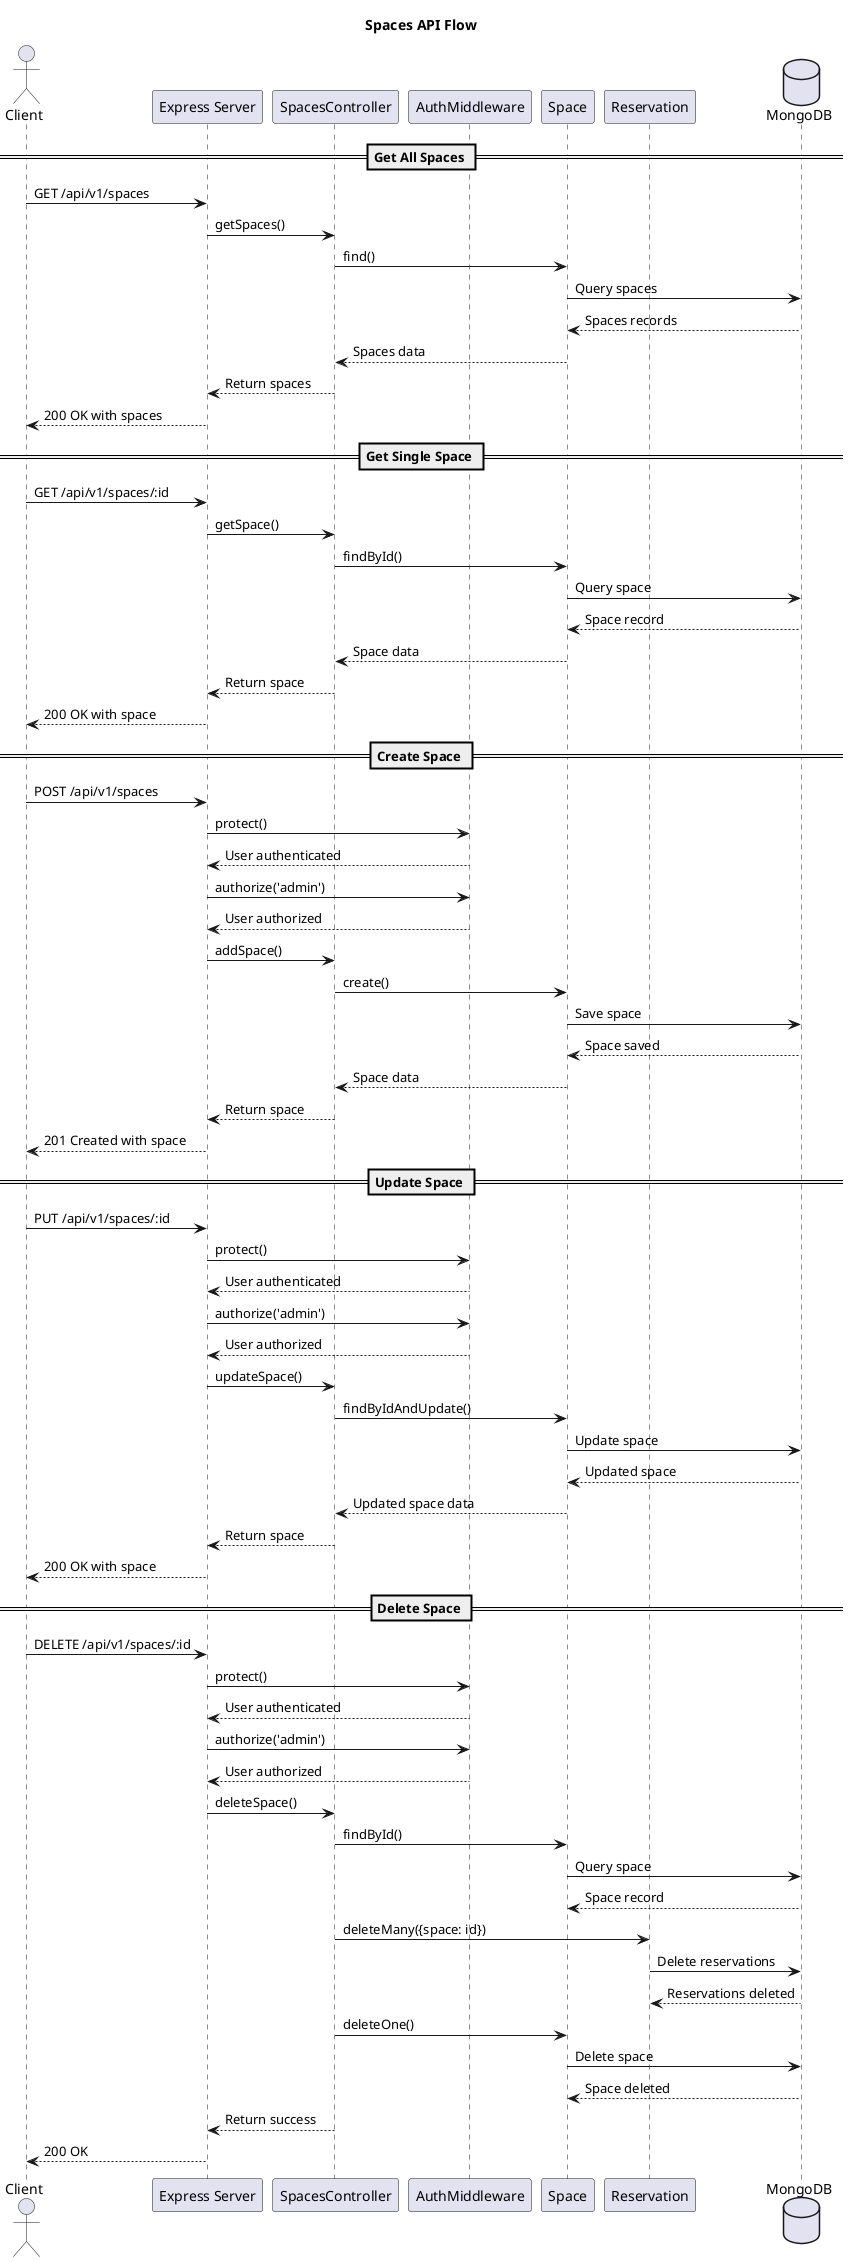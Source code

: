 @startuml Spaces Sequence

actor Client
participant "Express Server" as Server
participant SpacesController
participant AuthMiddleware
participant Space
participant Reservation
database MongoDB

title Spaces API Flow

== Get All Spaces ==
Client -> Server : GET /api/v1/spaces
Server -> SpacesController : getSpaces()
SpacesController -> Space : find()
Space -> MongoDB : Query spaces
MongoDB --> Space : Spaces records
Space --> SpacesController : Spaces data
SpacesController --> Server : Return spaces
Server --> Client : 200 OK with spaces

== Get Single Space ==
Client -> Server : GET /api/v1/spaces/:id
Server -> SpacesController : getSpace()
SpacesController -> Space : findById()
Space -> MongoDB : Query space
MongoDB --> Space : Space record
Space --> SpacesController : Space data
SpacesController --> Server : Return space
Server --> Client : 200 OK with space

== Create Space ==
Client -> Server : POST /api/v1/spaces
Server -> AuthMiddleware : protect()
AuthMiddleware --> Server : User authenticated
Server -> AuthMiddleware : authorize('admin')
AuthMiddleware --> Server : User authorized
Server -> SpacesController : addSpace()
SpacesController -> Space : create()
Space -> MongoDB : Save space
MongoDB --> Space : Space saved
Space --> SpacesController : Space data
SpacesController --> Server : Return space
Server --> Client : 201 Created with space

== Update Space ==
Client -> Server : PUT /api/v1/spaces/:id
Server -> AuthMiddleware : protect()
AuthMiddleware --> Server : User authenticated
Server -> AuthMiddleware : authorize('admin')
AuthMiddleware --> Server : User authorized
Server -> SpacesController : updateSpace()
SpacesController -> Space : findByIdAndUpdate()
Space -> MongoDB : Update space
MongoDB --> Space : Updated space
Space --> SpacesController : Updated space data
SpacesController --> Server : Return space
Server --> Client : 200 OK with space

== Delete Space ==
Client -> Server : DELETE /api/v1/spaces/:id
Server -> AuthMiddleware : protect()
AuthMiddleware --> Server : User authenticated
Server -> AuthMiddleware : authorize('admin')
AuthMiddleware --> Server : User authorized
Server -> SpacesController : deleteSpace()
SpacesController -> Space : findById()
Space -> MongoDB : Query space
MongoDB --> Space : Space record
SpacesController -> Reservation : deleteMany({space: id})
Reservation -> MongoDB : Delete reservations
MongoDB --> Reservation : Reservations deleted
SpacesController -> Space : deleteOne()
Space -> MongoDB : Delete space
MongoDB --> Space : Space deleted
SpacesController --> Server : Return success
Server --> Client : 200 OK

@enduml